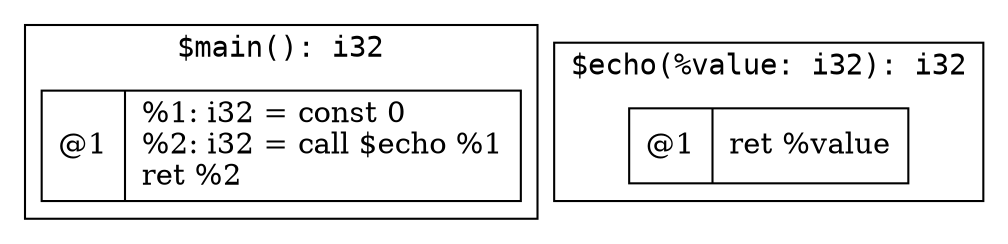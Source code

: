 digraph {
   fontname=monospace
   node [shape=record]

   subgraph cluster_0 {
      label="$main(): i32"

      "$main@1" [label="@1|%1: i32 = const 0\l%2: i32 = call $echo %1\lret %2\l"]
   }

   subgraph cluster_1 {
      label="$echo(%value: i32): i32"

      "$echo@1" [label="@1|ret %value\l"]
   }
}
